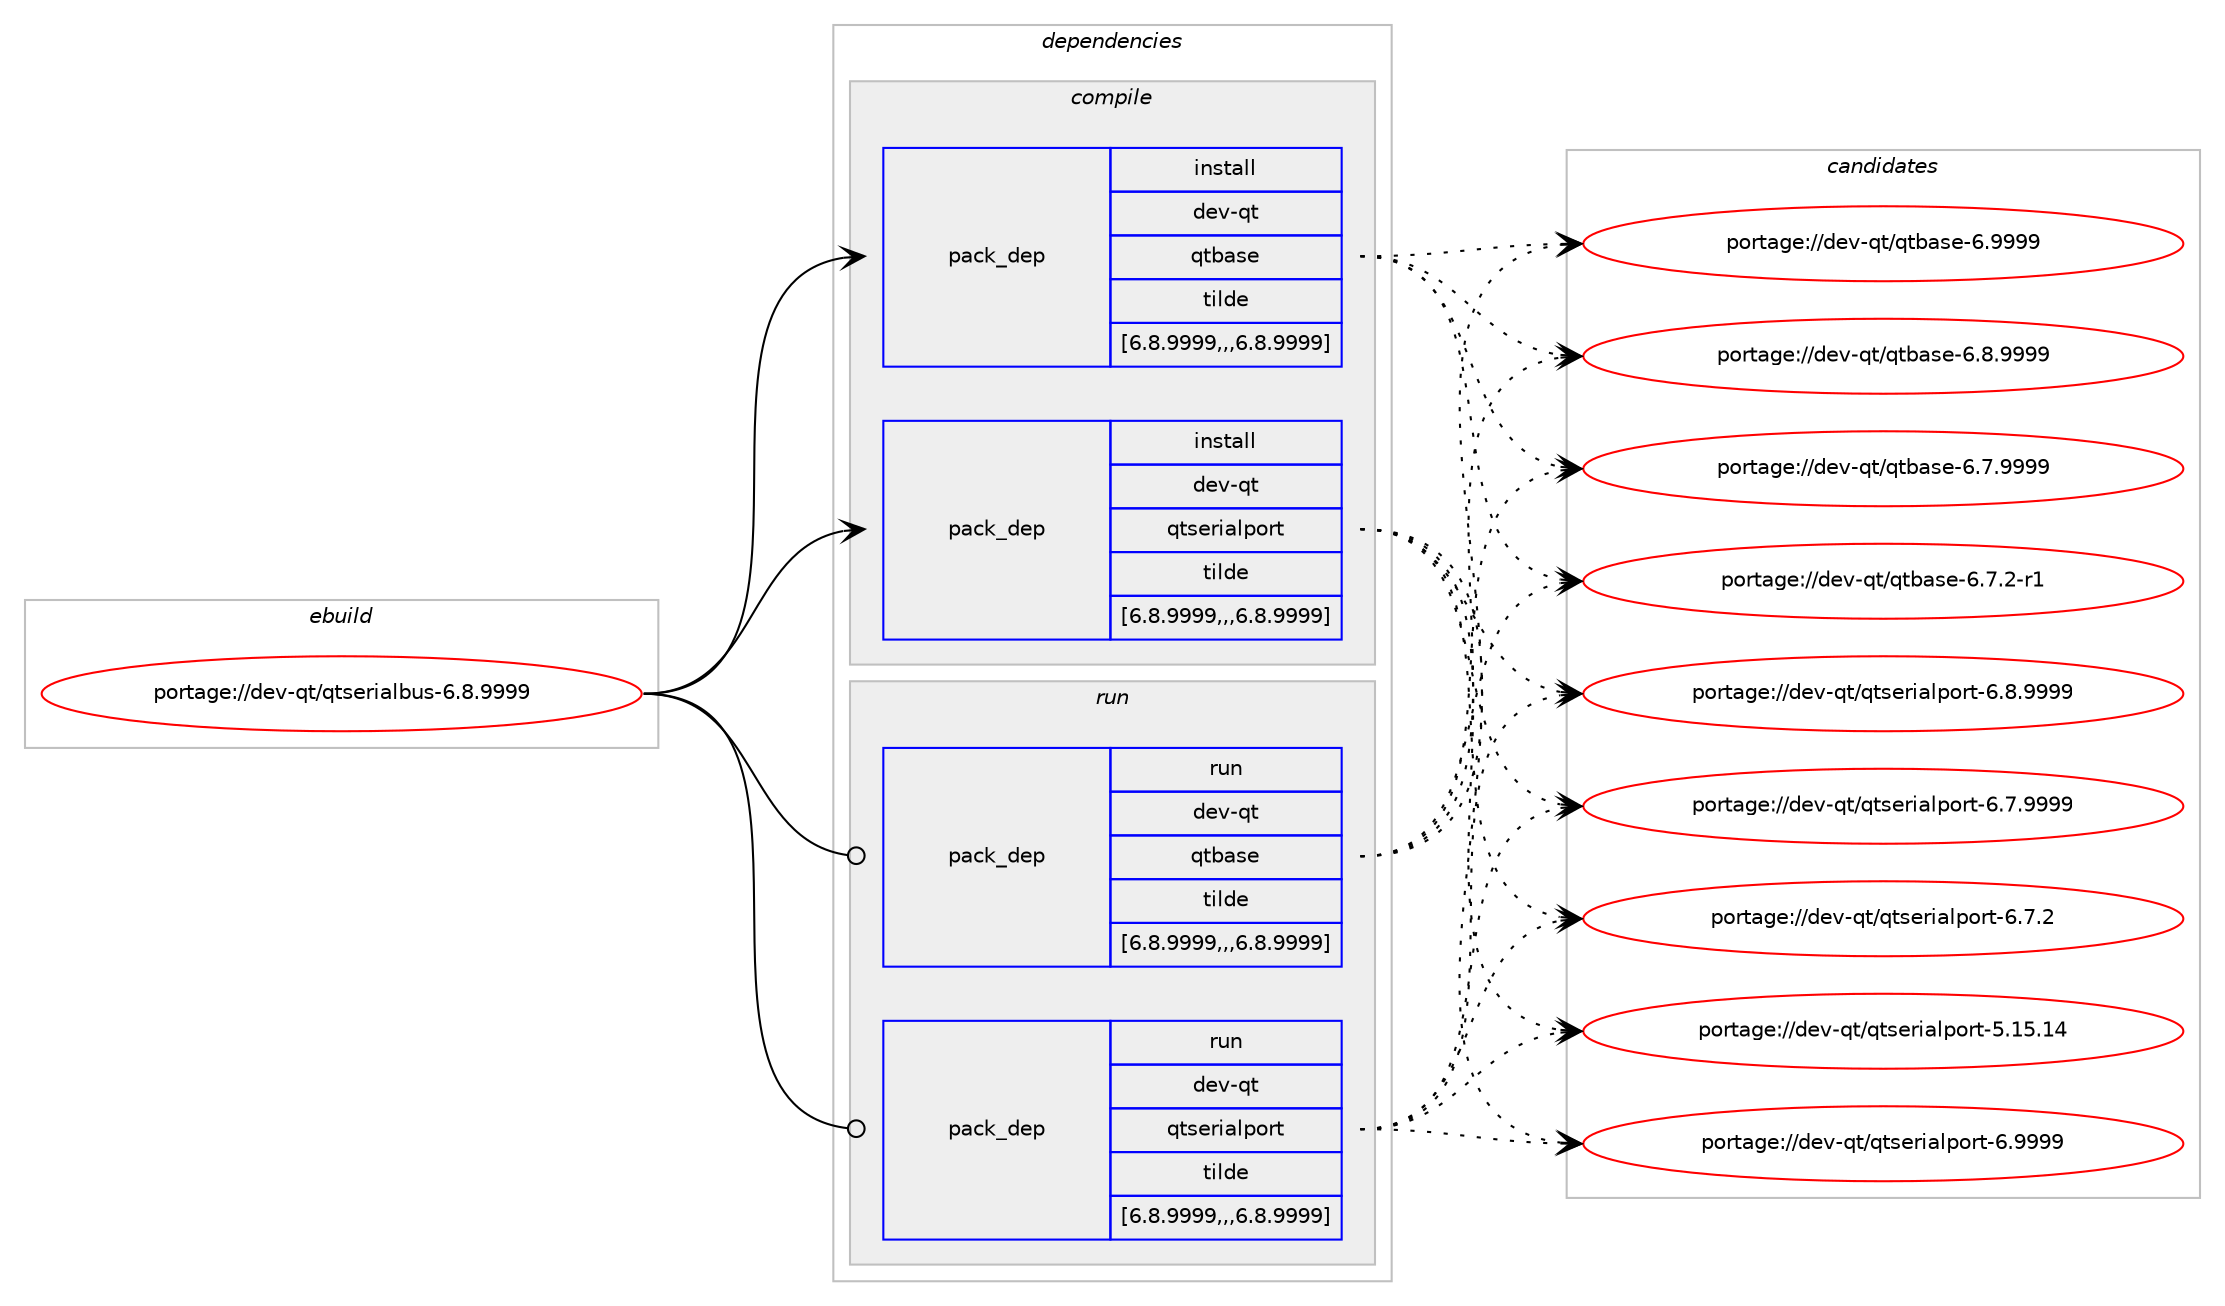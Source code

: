 digraph prolog {

# *************
# Graph options
# *************

newrank=true;
concentrate=true;
compound=true;
graph [rankdir=LR,fontname=Helvetica,fontsize=10,ranksep=1.5];#, ranksep=2.5, nodesep=0.2];
edge  [arrowhead=vee];
node  [fontname=Helvetica,fontsize=10];

# **********
# The ebuild
# **********

subgraph cluster_leftcol {
color=gray;
label=<<i>ebuild</i>>;
id [label="portage://dev-qt/qtserialbus-6.8.9999", color=red, width=4, href="../dev-qt/qtserialbus-6.8.9999.svg"];
}

# ****************
# The dependencies
# ****************

subgraph cluster_midcol {
color=gray;
label=<<i>dependencies</i>>;
subgraph cluster_compile {
fillcolor="#eeeeee";
style=filled;
label=<<i>compile</i>>;
subgraph pack127163 {
dependency170814 [label=<<TABLE BORDER="0" CELLBORDER="1" CELLSPACING="0" CELLPADDING="4" WIDTH="220"><TR><TD ROWSPAN="6" CELLPADDING="30">pack_dep</TD></TR><TR><TD WIDTH="110">install</TD></TR><TR><TD>dev-qt</TD></TR><TR><TD>qtbase</TD></TR><TR><TD>tilde</TD></TR><TR><TD>[6.8.9999,,,6.8.9999]</TD></TR></TABLE>>, shape=none, color=blue];
}
id:e -> dependency170814:w [weight=20,style="solid",arrowhead="vee"];
subgraph pack127164 {
dependency170815 [label=<<TABLE BORDER="0" CELLBORDER="1" CELLSPACING="0" CELLPADDING="4" WIDTH="220"><TR><TD ROWSPAN="6" CELLPADDING="30">pack_dep</TD></TR><TR><TD WIDTH="110">install</TD></TR><TR><TD>dev-qt</TD></TR><TR><TD>qtserialport</TD></TR><TR><TD>tilde</TD></TR><TR><TD>[6.8.9999,,,6.8.9999]</TD></TR></TABLE>>, shape=none, color=blue];
}
id:e -> dependency170815:w [weight=20,style="solid",arrowhead="vee"];
}
subgraph cluster_compileandrun {
fillcolor="#eeeeee";
style=filled;
label=<<i>compile and run</i>>;
}
subgraph cluster_run {
fillcolor="#eeeeee";
style=filled;
label=<<i>run</i>>;
subgraph pack127165 {
dependency170816 [label=<<TABLE BORDER="0" CELLBORDER="1" CELLSPACING="0" CELLPADDING="4" WIDTH="220"><TR><TD ROWSPAN="6" CELLPADDING="30">pack_dep</TD></TR><TR><TD WIDTH="110">run</TD></TR><TR><TD>dev-qt</TD></TR><TR><TD>qtbase</TD></TR><TR><TD>tilde</TD></TR><TR><TD>[6.8.9999,,,6.8.9999]</TD></TR></TABLE>>, shape=none, color=blue];
}
id:e -> dependency170816:w [weight=20,style="solid",arrowhead="odot"];
subgraph pack127166 {
dependency170817 [label=<<TABLE BORDER="0" CELLBORDER="1" CELLSPACING="0" CELLPADDING="4" WIDTH="220"><TR><TD ROWSPAN="6" CELLPADDING="30">pack_dep</TD></TR><TR><TD WIDTH="110">run</TD></TR><TR><TD>dev-qt</TD></TR><TR><TD>qtserialport</TD></TR><TR><TD>tilde</TD></TR><TR><TD>[6.8.9999,,,6.8.9999]</TD></TR></TABLE>>, shape=none, color=blue];
}
id:e -> dependency170817:w [weight=20,style="solid",arrowhead="odot"];
}
}

# **************
# The candidates
# **************

subgraph cluster_choices {
rank=same;
color=gray;
label=<<i>candidates</i>>;

subgraph choice127163 {
color=black;
nodesep=1;
choice1001011184511311647113116989711510145544657575757 [label="portage://dev-qt/qtbase-6.9999", color=red, width=4,href="../dev-qt/qtbase-6.9999.svg"];
choice10010111845113116471131169897115101455446564657575757 [label="portage://dev-qt/qtbase-6.8.9999", color=red, width=4,href="../dev-qt/qtbase-6.8.9999.svg"];
choice10010111845113116471131169897115101455446554657575757 [label="portage://dev-qt/qtbase-6.7.9999", color=red, width=4,href="../dev-qt/qtbase-6.7.9999.svg"];
choice100101118451131164711311698971151014554465546504511449 [label="portage://dev-qt/qtbase-6.7.2-r1", color=red, width=4,href="../dev-qt/qtbase-6.7.2-r1.svg"];
dependency170814:e -> choice1001011184511311647113116989711510145544657575757:w [style=dotted,weight="100"];
dependency170814:e -> choice10010111845113116471131169897115101455446564657575757:w [style=dotted,weight="100"];
dependency170814:e -> choice10010111845113116471131169897115101455446554657575757:w [style=dotted,weight="100"];
dependency170814:e -> choice100101118451131164711311698971151014554465546504511449:w [style=dotted,weight="100"];
}
subgraph choice127164 {
color=black;
nodesep=1;
choice10010111845113116471131161151011141059710811211111411645544657575757 [label="portage://dev-qt/qtserialport-6.9999", color=red, width=4,href="../dev-qt/qtserialport-6.9999.svg"];
choice100101118451131164711311611510111410597108112111114116455446564657575757 [label="portage://dev-qt/qtserialport-6.8.9999", color=red, width=4,href="../dev-qt/qtserialport-6.8.9999.svg"];
choice100101118451131164711311611510111410597108112111114116455446554657575757 [label="portage://dev-qt/qtserialport-6.7.9999", color=red, width=4,href="../dev-qt/qtserialport-6.7.9999.svg"];
choice100101118451131164711311611510111410597108112111114116455446554650 [label="portage://dev-qt/qtserialport-6.7.2", color=red, width=4,href="../dev-qt/qtserialport-6.7.2.svg"];
choice1001011184511311647113116115101114105971081121111141164553464953464952 [label="portage://dev-qt/qtserialport-5.15.14", color=red, width=4,href="../dev-qt/qtserialport-5.15.14.svg"];
dependency170815:e -> choice10010111845113116471131161151011141059710811211111411645544657575757:w [style=dotted,weight="100"];
dependency170815:e -> choice100101118451131164711311611510111410597108112111114116455446564657575757:w [style=dotted,weight="100"];
dependency170815:e -> choice100101118451131164711311611510111410597108112111114116455446554657575757:w [style=dotted,weight="100"];
dependency170815:e -> choice100101118451131164711311611510111410597108112111114116455446554650:w [style=dotted,weight="100"];
dependency170815:e -> choice1001011184511311647113116115101114105971081121111141164553464953464952:w [style=dotted,weight="100"];
}
subgraph choice127165 {
color=black;
nodesep=1;
choice1001011184511311647113116989711510145544657575757 [label="portage://dev-qt/qtbase-6.9999", color=red, width=4,href="../dev-qt/qtbase-6.9999.svg"];
choice10010111845113116471131169897115101455446564657575757 [label="portage://dev-qt/qtbase-6.8.9999", color=red, width=4,href="../dev-qt/qtbase-6.8.9999.svg"];
choice10010111845113116471131169897115101455446554657575757 [label="portage://dev-qt/qtbase-6.7.9999", color=red, width=4,href="../dev-qt/qtbase-6.7.9999.svg"];
choice100101118451131164711311698971151014554465546504511449 [label="portage://dev-qt/qtbase-6.7.2-r1", color=red, width=4,href="../dev-qt/qtbase-6.7.2-r1.svg"];
dependency170816:e -> choice1001011184511311647113116989711510145544657575757:w [style=dotted,weight="100"];
dependency170816:e -> choice10010111845113116471131169897115101455446564657575757:w [style=dotted,weight="100"];
dependency170816:e -> choice10010111845113116471131169897115101455446554657575757:w [style=dotted,weight="100"];
dependency170816:e -> choice100101118451131164711311698971151014554465546504511449:w [style=dotted,weight="100"];
}
subgraph choice127166 {
color=black;
nodesep=1;
choice10010111845113116471131161151011141059710811211111411645544657575757 [label="portage://dev-qt/qtserialport-6.9999", color=red, width=4,href="../dev-qt/qtserialport-6.9999.svg"];
choice100101118451131164711311611510111410597108112111114116455446564657575757 [label="portage://dev-qt/qtserialport-6.8.9999", color=red, width=4,href="../dev-qt/qtserialport-6.8.9999.svg"];
choice100101118451131164711311611510111410597108112111114116455446554657575757 [label="portage://dev-qt/qtserialport-6.7.9999", color=red, width=4,href="../dev-qt/qtserialport-6.7.9999.svg"];
choice100101118451131164711311611510111410597108112111114116455446554650 [label="portage://dev-qt/qtserialport-6.7.2", color=red, width=4,href="../dev-qt/qtserialport-6.7.2.svg"];
choice1001011184511311647113116115101114105971081121111141164553464953464952 [label="portage://dev-qt/qtserialport-5.15.14", color=red, width=4,href="../dev-qt/qtserialport-5.15.14.svg"];
dependency170817:e -> choice10010111845113116471131161151011141059710811211111411645544657575757:w [style=dotted,weight="100"];
dependency170817:e -> choice100101118451131164711311611510111410597108112111114116455446564657575757:w [style=dotted,weight="100"];
dependency170817:e -> choice100101118451131164711311611510111410597108112111114116455446554657575757:w [style=dotted,weight="100"];
dependency170817:e -> choice100101118451131164711311611510111410597108112111114116455446554650:w [style=dotted,weight="100"];
dependency170817:e -> choice1001011184511311647113116115101114105971081121111141164553464953464952:w [style=dotted,weight="100"];
}
}

}
